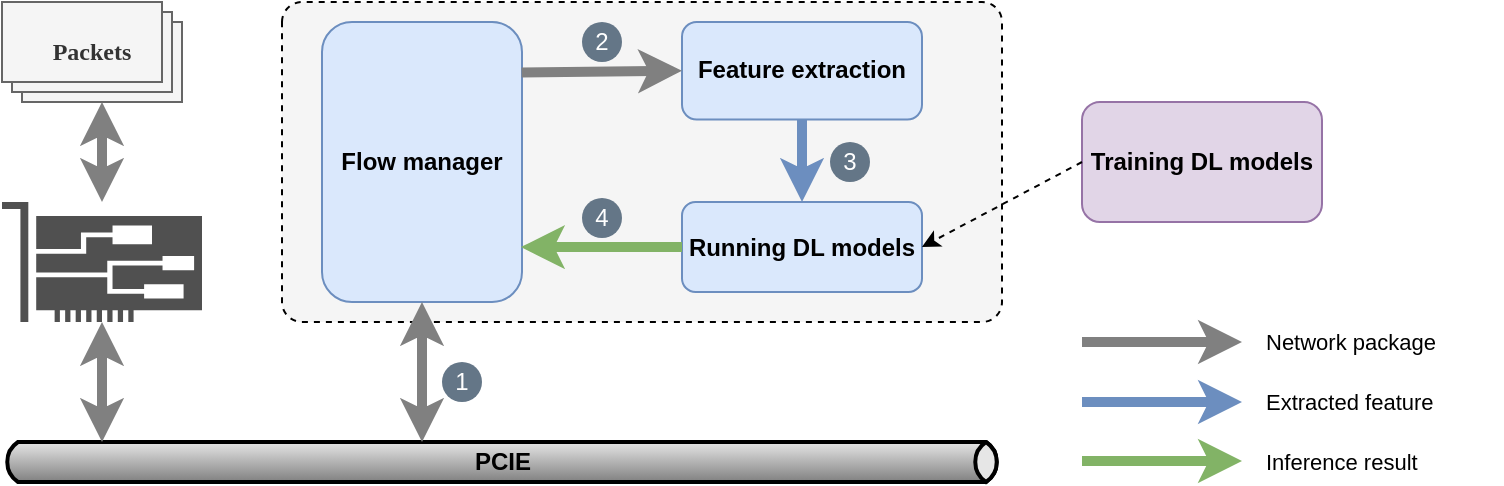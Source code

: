 <mxfile version="23.0.0" type="github">
  <diagram name="第 1 页" id="Njb2HU4U9pL1o-MF5mix">
    <mxGraphModel dx="1062" dy="630" grid="1" gridSize="10" guides="1" tooltips="1" connect="1" arrows="1" fold="1" page="1" pageScale="1" pageWidth="827" pageHeight="1169" math="0" shadow="0">
      <root>
        <mxCell id="0" />
        <mxCell id="1" parent="0" />
        <mxCell id="3F04MWY9Rw27dz69qiCr-29" value="" style="points=[[0.25,0,0],[0.5,0,0],[0.75,0,0],[1,0.25,0],[1,0.5,0],[1,0.75,0],[0.75,1,0],[0.5,1,0],[0.25,1,0],[0,0.75,0],[0,0.5,0],[0,0.25,0]];shape=mxgraph.bpmn.task;whiteSpace=wrap;rectStyle=rounded;size=10;html=1;container=1;expand=0;collapsible=0;taskMarker=abstract;fillColor=#f5f5f5;fontColor=#333333;strokeColor=default;labelPosition=left;verticalLabelPosition=top;align=right;verticalAlign=bottom;dashed=1;fontSize=12;fontStyle=1" vertex="1" parent="1">
          <mxGeometry x="200" y="280" width="360" height="160" as="geometry" />
        </mxCell>
        <mxCell id="3F04MWY9Rw27dz69qiCr-33" value="Flow manager" style="rounded=1;whiteSpace=wrap;html=1;fillColor=#dae8fc;strokeColor=#6c8ebf;fontSize=12;fontStyle=1" vertex="1" parent="3F04MWY9Rw27dz69qiCr-29">
          <mxGeometry x="20" y="10" width="100" height="140" as="geometry" />
        </mxCell>
        <mxCell id="3F04MWY9Rw27dz69qiCr-3" value="Feature extraction" style="rounded=1;whiteSpace=wrap;html=1;fillColor=#dae8fc;strokeColor=#6c8ebf;fontSize=12;fontStyle=1" vertex="1" parent="3F04MWY9Rw27dz69qiCr-29">
          <mxGeometry x="200" y="10" width="120" height="48.75" as="geometry" />
        </mxCell>
        <mxCell id="3F04MWY9Rw27dz69qiCr-4" value="Running DL models" style="rounded=1;whiteSpace=wrap;html=1;fillColor=#dae8fc;strokeColor=#6c8ebf;fontSize=12;fontStyle=1" vertex="1" parent="3F04MWY9Rw27dz69qiCr-29">
          <mxGeometry x="200" y="100" width="120" height="45" as="geometry" />
        </mxCell>
        <mxCell id="3F04MWY9Rw27dz69qiCr-61" value="" style="endArrow=classic;html=1;rounded=0;endFill=1;endSize=6;fillColor=#f0a30a;strokeColor=#808080;strokeWidth=5;entryX=0;entryY=0.5;entryDx=0;entryDy=0;exitX=0.998;exitY=0.18;exitDx=0;exitDy=0;exitPerimeter=0;fontSize=12;fontStyle=1" edge="1" parent="3F04MWY9Rw27dz69qiCr-29" source="3F04MWY9Rw27dz69qiCr-33" target="3F04MWY9Rw27dz69qiCr-3">
          <mxGeometry width="50" height="50" relative="1" as="geometry">
            <mxPoint x="440" y="210" as="sourcePoint" />
            <mxPoint x="520" y="210" as="targetPoint" />
          </mxGeometry>
        </mxCell>
        <mxCell id="3F04MWY9Rw27dz69qiCr-63" value="" style="endArrow=classic;html=1;rounded=0;endFill=1;endSize=6;fillColor=#dae8fc;strokeColor=#6c8ebf;strokeWidth=5;entryX=0.5;entryY=0;entryDx=0;entryDy=0;exitX=0.5;exitY=1;exitDx=0;exitDy=0;fontSize=12;fontStyle=1" edge="1" parent="3F04MWY9Rw27dz69qiCr-29" source="3F04MWY9Rw27dz69qiCr-3" target="3F04MWY9Rw27dz69qiCr-4">
          <mxGeometry width="50" height="50" relative="1" as="geometry">
            <mxPoint x="410" y="210" as="sourcePoint" />
            <mxPoint x="490" y="210" as="targetPoint" />
          </mxGeometry>
        </mxCell>
        <mxCell id="3F04MWY9Rw27dz69qiCr-64" value="" style="endArrow=classic;html=1;rounded=0;endFill=1;endSize=6;fillColor=#d5e8d4;strokeColor=#82b366;strokeWidth=5;entryX=0.994;entryY=0.804;entryDx=0;entryDy=0;exitX=0;exitY=0.5;exitDx=0;exitDy=0;entryPerimeter=0;fontSize=12;fontStyle=1" edge="1" parent="3F04MWY9Rw27dz69qiCr-29" source="3F04MWY9Rw27dz69qiCr-4" target="3F04MWY9Rw27dz69qiCr-33">
          <mxGeometry width="50" height="50" relative="1" as="geometry">
            <mxPoint x="410" y="239.5" as="sourcePoint" />
            <mxPoint x="490" y="239.5" as="targetPoint" />
          </mxGeometry>
        </mxCell>
        <mxCell id="3F04MWY9Rw27dz69qiCr-72" value="2" style="ellipse;whiteSpace=wrap;html=1;aspect=fixed;fillColor=#647687;strokeColor=none;fontColor=#ffffff;" vertex="1" parent="3F04MWY9Rw27dz69qiCr-29">
          <mxGeometry x="150" y="10" width="20" height="20" as="geometry" />
        </mxCell>
        <mxCell id="3F04MWY9Rw27dz69qiCr-73" value="3" style="ellipse;whiteSpace=wrap;html=1;aspect=fixed;fillColor=#647687;strokeColor=none;fontColor=#ffffff;" vertex="1" parent="3F04MWY9Rw27dz69qiCr-29">
          <mxGeometry x="274" y="70" width="20" height="20" as="geometry" />
        </mxCell>
        <mxCell id="3F04MWY9Rw27dz69qiCr-74" value="4" style="ellipse;whiteSpace=wrap;html=1;aspect=fixed;fillColor=#647687;strokeColor=none;fontColor=#ffffff;" vertex="1" parent="3F04MWY9Rw27dz69qiCr-29">
          <mxGeometry x="150" y="98" width="20" height="20" as="geometry" />
        </mxCell>
        <mxCell id="3F04MWY9Rw27dz69qiCr-1" value="Packets" style="verticalLabelPosition=middle;verticalAlign=middle;html=1;shape=mxgraph.basic.layered_rect;dx=10;outlineConnect=0;whiteSpace=wrap;horizontal=1;fontStyle=1;labelPosition=center;align=center;fontFamily=Times New Roman;fillColor=#f5f5f5;fontColor=#333333;strokeColor=#666666;fontSize=12;" vertex="1" parent="1">
          <mxGeometry x="60" y="280" width="90" height="50" as="geometry" />
        </mxCell>
        <mxCell id="3F04MWY9Rw27dz69qiCr-6" value="" style="sketch=0;pointerEvents=1;shadow=0;dashed=0;html=1;strokeColor=none;fillColor=#505050;labelPosition=center;verticalLabelPosition=bottom;verticalAlign=top;outlineConnect=0;align=center;shape=mxgraph.office.devices.nic;fontSize=12;fontStyle=1" vertex="1" parent="1">
          <mxGeometry x="60" y="380" width="100" height="60" as="geometry" />
        </mxCell>
        <mxCell id="3F04MWY9Rw27dz69qiCr-19" value="&lt;font style=&quot;font-size: 12px;&quot;&gt;PCIE&lt;/font&gt;" style="strokeWidth=2;strokeColor=#000000;dashed=0;align=center;html=1;fontSize=12;shape=mxgraph.eip.messageChannel;fontStyle=1" vertex="1" parent="1">
          <mxGeometry x="60" y="500" width="500" height="20" as="geometry" />
        </mxCell>
        <mxCell id="3F04MWY9Rw27dz69qiCr-27" value="Training DL models" style="rounded=1;whiteSpace=wrap;html=1;fillColor=#e1d5e7;strokeColor=#9673a6;fontSize=12;fontStyle=1" vertex="1" parent="1">
          <mxGeometry x="600" y="330" width="120" height="60" as="geometry" />
        </mxCell>
        <mxCell id="3F04MWY9Rw27dz69qiCr-32" value="Network package" style="text;whiteSpace=wrap;verticalAlign=middle;fontSize=11;" vertex="1" parent="1">
          <mxGeometry x="690" y="440" width="120" height="20" as="geometry" />
        </mxCell>
        <mxCell id="3F04MWY9Rw27dz69qiCr-50" value="" style="endArrow=classic;html=1;rounded=0;entryX=1;entryY=0.5;entryDx=0;entryDy=0;exitX=0;exitY=0.5;exitDx=0;exitDy=0;dashed=1;fontSize=12;fontStyle=1" edge="1" parent="1" source="3F04MWY9Rw27dz69qiCr-27" target="3F04MWY9Rw27dz69qiCr-4">
          <mxGeometry width="50" height="50" relative="1" as="geometry">
            <mxPoint x="360" y="470" as="sourcePoint" />
            <mxPoint x="410" y="420" as="targetPoint" />
          </mxGeometry>
        </mxCell>
        <mxCell id="3F04MWY9Rw27dz69qiCr-51" value="Extracted feature" style="text;whiteSpace=wrap;verticalAlign=middle;fontSize=11;" vertex="1" parent="1">
          <mxGeometry x="690" y="470" width="120" height="20" as="geometry" />
        </mxCell>
        <mxCell id="3F04MWY9Rw27dz69qiCr-52" value="Inference result" style="text;whiteSpace=wrap;verticalAlign=middle;fontSize=11;" vertex="1" parent="1">
          <mxGeometry x="690" y="500" width="120" height="20" as="geometry" />
        </mxCell>
        <mxCell id="3F04MWY9Rw27dz69qiCr-55" value="" style="endArrow=classic;html=1;rounded=0;endFill=1;endSize=6;fillColor=#dae8fc;strokeColor=#6c8ebf;strokeWidth=5;fontSize=12;fontStyle=1" edge="1" parent="1">
          <mxGeometry width="50" height="50" relative="1" as="geometry">
            <mxPoint x="600" y="480" as="sourcePoint" />
            <mxPoint x="680" y="480" as="targetPoint" />
          </mxGeometry>
        </mxCell>
        <mxCell id="3F04MWY9Rw27dz69qiCr-56" value="" style="endArrow=classic;html=1;rounded=0;endFill=1;endSize=6;fillColor=#f0a30a;strokeColor=#808080;strokeWidth=5;fontSize=12;fontStyle=1" edge="1" parent="1">
          <mxGeometry width="50" height="50" relative="1" as="geometry">
            <mxPoint x="600" y="450" as="sourcePoint" />
            <mxPoint x="680" y="450" as="targetPoint" />
          </mxGeometry>
        </mxCell>
        <mxCell id="3F04MWY9Rw27dz69qiCr-57" value="" style="endArrow=classic;html=1;rounded=0;endFill=1;endSize=6;fillColor=#d5e8d4;strokeColor=#82b366;strokeWidth=5;fontSize=12;fontStyle=1" edge="1" parent="1">
          <mxGeometry width="50" height="50" relative="1" as="geometry">
            <mxPoint x="600" y="509.5" as="sourcePoint" />
            <mxPoint x="680" y="509.5" as="targetPoint" />
          </mxGeometry>
        </mxCell>
        <mxCell id="3F04MWY9Rw27dz69qiCr-58" value="" style="endArrow=classic;html=1;rounded=0;endFill=1;endSize=6;fillColor=#f0a30a;strokeColor=#808080;strokeWidth=5;exitX=0;exitY=0;exitDx=50;exitDy=50;exitPerimeter=0;startArrow=classic;startFill=1;fontSize=12;fontStyle=1" edge="1" parent="1" source="3F04MWY9Rw27dz69qiCr-1" target="3F04MWY9Rw27dz69qiCr-6">
          <mxGeometry width="50" height="50" relative="1" as="geometry">
            <mxPoint x="610" y="460" as="sourcePoint" />
            <mxPoint x="690" y="460" as="targetPoint" />
          </mxGeometry>
        </mxCell>
        <mxCell id="3F04MWY9Rw27dz69qiCr-59" value="" style="endArrow=classic;html=1;rounded=0;endFill=1;endSize=6;fillColor=#f0a30a;strokeColor=#808080;strokeWidth=5;entryX=0;entryY=0;entryDx=50;entryDy=0;entryPerimeter=0;startArrow=classic;startFill=1;fontSize=12;fontStyle=1" edge="1" parent="1" source="3F04MWY9Rw27dz69qiCr-6" target="3F04MWY9Rw27dz69qiCr-19">
          <mxGeometry width="50" height="50" relative="1" as="geometry">
            <mxPoint x="110" y="450" as="sourcePoint" />
            <mxPoint x="110" y="490" as="targetPoint" />
          </mxGeometry>
        </mxCell>
        <mxCell id="3F04MWY9Rw27dz69qiCr-60" value="" style="endArrow=classic;html=1;rounded=0;endFill=1;endSize=6;fillColor=#f0a30a;strokeColor=#808080;strokeWidth=5;entryX=0.5;entryY=1;entryDx=0;entryDy=0;exitX=0;exitY=0;exitDx=210;exitDy=0;exitPerimeter=0;startArrow=classic;startFill=1;fontSize=12;fontStyle=1" edge="1" parent="1" source="3F04MWY9Rw27dz69qiCr-19" target="3F04MWY9Rw27dz69qiCr-33">
          <mxGeometry width="50" height="50" relative="1" as="geometry">
            <mxPoint x="630" y="480" as="sourcePoint" />
            <mxPoint x="710" y="480" as="targetPoint" />
          </mxGeometry>
        </mxCell>
        <mxCell id="3F04MWY9Rw27dz69qiCr-69" value="1" style="ellipse;whiteSpace=wrap;html=1;aspect=fixed;fillColor=#647687;strokeColor=none;fontColor=#ffffff;" vertex="1" parent="1">
          <mxGeometry x="280" y="460" width="20" height="20" as="geometry" />
        </mxCell>
      </root>
    </mxGraphModel>
  </diagram>
</mxfile>
